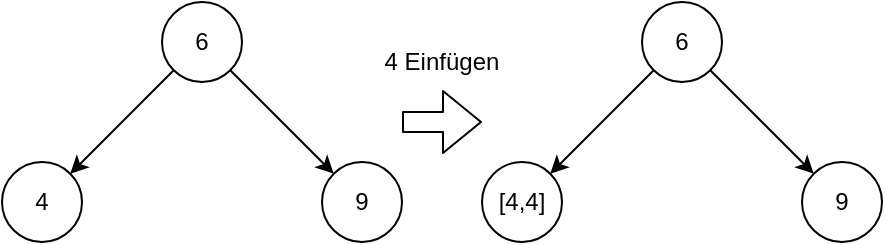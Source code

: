 <mxfile version="14.7.0" type="device"><diagram id="d0z4RKgbE30btmIOg5nn" name="Page-1"><mxGraphModel dx="825" dy="460" grid="1" gridSize="10" guides="1" tooltips="1" connect="1" arrows="1" fold="1" page="1" pageScale="1" pageWidth="1169" pageHeight="550" math="0" shadow="0"><root><mxCell id="0"/><mxCell id="1" parent="0"/><mxCell id="x6b7FX6zBeTV-6BB4UgU-1" value="6" style="ellipse;whiteSpace=wrap;html=1;aspect=fixed;" vertex="1" parent="1"><mxGeometry x="520" y="160" width="40" height="40" as="geometry"/></mxCell><mxCell id="x6b7FX6zBeTV-6BB4UgU-2" value="4" style="ellipse;whiteSpace=wrap;html=1;aspect=fixed;" vertex="1" parent="1"><mxGeometry x="440" y="240" width="40" height="40" as="geometry"/></mxCell><mxCell id="x6b7FX6zBeTV-6BB4UgU-3" value="9" style="ellipse;whiteSpace=wrap;html=1;aspect=fixed;" vertex="1" parent="1"><mxGeometry x="600" y="240" width="40" height="40" as="geometry"/></mxCell><mxCell id="x6b7FX6zBeTV-6BB4UgU-6" value="" style="endArrow=classic;html=1;exitX=0;exitY=1;exitDx=0;exitDy=0;entryX=1;entryY=0;entryDx=0;entryDy=0;" edge="1" parent="1" source="x6b7FX6zBeTV-6BB4UgU-1" target="x6b7FX6zBeTV-6BB4UgU-2"><mxGeometry width="50" height="50" relative="1" as="geometry"><mxPoint x="640" y="220" as="sourcePoint"/><mxPoint x="690" y="170" as="targetPoint"/></mxGeometry></mxCell><mxCell id="x6b7FX6zBeTV-6BB4UgU-7" value="" style="endArrow=classic;html=1;exitX=1;exitY=1;exitDx=0;exitDy=0;entryX=0;entryY=0;entryDx=0;entryDy=0;" edge="1" parent="1" source="x6b7FX6zBeTV-6BB4UgU-1" target="x6b7FX6zBeTV-6BB4UgU-3"><mxGeometry width="50" height="50" relative="1" as="geometry"><mxPoint x="535.858" y="204.142" as="sourcePoint"/><mxPoint x="610" y="250" as="targetPoint"/></mxGeometry></mxCell><mxCell id="x6b7FX6zBeTV-6BB4UgU-8" value="6" style="ellipse;whiteSpace=wrap;html=1;aspect=fixed;" vertex="1" parent="1"><mxGeometry x="760" y="160" width="40" height="40" as="geometry"/></mxCell><mxCell id="x6b7FX6zBeTV-6BB4UgU-9" value="[4,4]" style="ellipse;whiteSpace=wrap;html=1;aspect=fixed;" vertex="1" parent="1"><mxGeometry x="680" y="240" width="40" height="40" as="geometry"/></mxCell><mxCell id="x6b7FX6zBeTV-6BB4UgU-10" value="9" style="ellipse;whiteSpace=wrap;html=1;aspect=fixed;" vertex="1" parent="1"><mxGeometry x="840" y="240" width="40" height="40" as="geometry"/></mxCell><mxCell id="x6b7FX6zBeTV-6BB4UgU-11" value="" style="endArrow=classic;html=1;exitX=0;exitY=1;exitDx=0;exitDy=0;entryX=1;entryY=0;entryDx=0;entryDy=0;" edge="1" parent="1" source="x6b7FX6zBeTV-6BB4UgU-8" target="x6b7FX6zBeTV-6BB4UgU-9"><mxGeometry width="50" height="50" relative="1" as="geometry"><mxPoint x="880" y="220" as="sourcePoint"/><mxPoint x="930" y="170" as="targetPoint"/></mxGeometry></mxCell><mxCell id="x6b7FX6zBeTV-6BB4UgU-12" value="" style="endArrow=classic;html=1;exitX=1;exitY=1;exitDx=0;exitDy=0;entryX=0;entryY=0;entryDx=0;entryDy=0;" edge="1" parent="1" source="x6b7FX6zBeTV-6BB4UgU-8" target="x6b7FX6zBeTV-6BB4UgU-10"><mxGeometry width="50" height="50" relative="1" as="geometry"><mxPoint x="775.858" y="204.142" as="sourcePoint"/><mxPoint x="850" y="250" as="targetPoint"/></mxGeometry></mxCell><mxCell id="x6b7FX6zBeTV-6BB4UgU-13" value="4 Einfügen" style="text;html=1;strokeColor=none;fillColor=none;align=center;verticalAlign=middle;whiteSpace=wrap;rounded=0;" vertex="1" parent="1"><mxGeometry x="620" y="180" width="80" height="20" as="geometry"/></mxCell><mxCell id="x6b7FX6zBeTV-6BB4UgU-14" value="" style="shape=flexArrow;endArrow=classic;html=1;" edge="1" parent="1"><mxGeometry width="50" height="50" relative="1" as="geometry"><mxPoint x="640" y="220" as="sourcePoint"/><mxPoint x="680" y="220" as="targetPoint"/></mxGeometry></mxCell></root></mxGraphModel></diagram></mxfile>